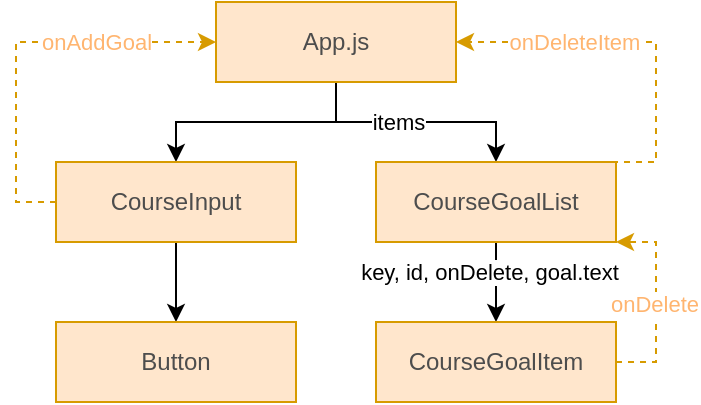 <mxfile version="14.9.8" type="github">
  <diagram id="C5RBs43oDa-KdzZeNtuy" name="Page-1">
    <mxGraphModel dx="531" dy="561" grid="1" gridSize="10" guides="1" tooltips="1" connect="1" arrows="1" fold="1" page="1" pageScale="1" pageWidth="827" pageHeight="1169" math="0" shadow="0">
      <root>
        <mxCell id="WIyWlLk6GJQsqaUBKTNV-0" />
        <mxCell id="WIyWlLk6GJQsqaUBKTNV-1" parent="WIyWlLk6GJQsqaUBKTNV-0" />
        <mxCell id="QseeHibgwzv1g3uFr56u-5" style="edgeStyle=orthogonalEdgeStyle;rounded=0;orthogonalLoop=1;jettySize=auto;html=1;exitX=0.5;exitY=1;exitDx=0;exitDy=0;entryX=0.5;entryY=0;entryDx=0;entryDy=0;" edge="1" parent="WIyWlLk6GJQsqaUBKTNV-1" source="QseeHibgwzv1g3uFr56u-0" target="QseeHibgwzv1g3uFr56u-1">
          <mxGeometry relative="1" as="geometry" />
        </mxCell>
        <mxCell id="QseeHibgwzv1g3uFr56u-6" style="edgeStyle=orthogonalEdgeStyle;rounded=0;orthogonalLoop=1;jettySize=auto;html=1;exitX=0.5;exitY=1;exitDx=0;exitDy=0;entryX=0.5;entryY=0;entryDx=0;entryDy=0;" edge="1" parent="WIyWlLk6GJQsqaUBKTNV-1" source="QseeHibgwzv1g3uFr56u-0" target="QseeHibgwzv1g3uFr56u-2">
          <mxGeometry relative="1" as="geometry" />
        </mxCell>
        <mxCell id="QseeHibgwzv1g3uFr56u-13" value="items" style="edgeLabel;html=1;align=center;verticalAlign=middle;resizable=0;points=[];" vertex="1" connectable="0" parent="QseeHibgwzv1g3uFr56u-6">
          <mxGeometry x="0.061" y="-2" relative="1" as="geometry">
            <mxPoint x="-13" y="-2" as="offset" />
          </mxGeometry>
        </mxCell>
        <mxCell id="QseeHibgwzv1g3uFr56u-0" value="App.js" style="rounded=0;whiteSpace=wrap;html=1;fillColor=#ffe6cc;strokeColor=#d79b00;fontColor=#4D4D4D;" vertex="1" parent="WIyWlLk6GJQsqaUBKTNV-1">
          <mxGeometry x="200" y="40" width="120" height="40" as="geometry" />
        </mxCell>
        <mxCell id="QseeHibgwzv1g3uFr56u-7" style="edgeStyle=orthogonalEdgeStyle;rounded=0;orthogonalLoop=1;jettySize=auto;html=1;exitX=0.5;exitY=1;exitDx=0;exitDy=0;" edge="1" parent="WIyWlLk6GJQsqaUBKTNV-1" source="QseeHibgwzv1g3uFr56u-1" target="QseeHibgwzv1g3uFr56u-3">
          <mxGeometry relative="1" as="geometry" />
        </mxCell>
        <mxCell id="QseeHibgwzv1g3uFr56u-9" style="edgeStyle=orthogonalEdgeStyle;rounded=0;orthogonalLoop=1;jettySize=auto;html=1;exitX=0;exitY=0.5;exitDx=0;exitDy=0;entryX=0;entryY=0.5;entryDx=0;entryDy=0;dashed=1;fillColor=#ffe6cc;strokeColor=#d79b00;" edge="1" parent="WIyWlLk6GJQsqaUBKTNV-1" source="QseeHibgwzv1g3uFr56u-1" target="QseeHibgwzv1g3uFr56u-0">
          <mxGeometry relative="1" as="geometry" />
        </mxCell>
        <mxCell id="QseeHibgwzv1g3uFr56u-10" value="onAddGoal" style="edgeLabel;html=1;align=center;verticalAlign=middle;resizable=0;points=[];fontColor=#FFB570;" vertex="1" connectable="0" parent="QseeHibgwzv1g3uFr56u-9">
          <mxGeometry x="0.19" y="-1" relative="1" as="geometry">
            <mxPoint x="21" y="-1" as="offset" />
          </mxGeometry>
        </mxCell>
        <mxCell id="QseeHibgwzv1g3uFr56u-1" value="CourseInput" style="rounded=0;whiteSpace=wrap;html=1;fillColor=#ffe6cc;strokeColor=#d79b00;fontColor=#4D4D4D;" vertex="1" parent="WIyWlLk6GJQsqaUBKTNV-1">
          <mxGeometry x="120" y="120" width="120" height="40" as="geometry" />
        </mxCell>
        <mxCell id="QseeHibgwzv1g3uFr56u-8" style="edgeStyle=orthogonalEdgeStyle;rounded=0;orthogonalLoop=1;jettySize=auto;html=1;exitX=0.5;exitY=1;exitDx=0;exitDy=0;" edge="1" parent="WIyWlLk6GJQsqaUBKTNV-1" source="QseeHibgwzv1g3uFr56u-2" target="QseeHibgwzv1g3uFr56u-4">
          <mxGeometry relative="1" as="geometry" />
        </mxCell>
        <mxCell id="QseeHibgwzv1g3uFr56u-14" value="key, id, onDelete, goal.text&amp;nbsp;" style="edgeLabel;html=1;align=center;verticalAlign=middle;resizable=0;points=[];" vertex="1" connectable="0" parent="QseeHibgwzv1g3uFr56u-8">
          <mxGeometry x="-0.283" y="-2" relative="1" as="geometry">
            <mxPoint as="offset" />
          </mxGeometry>
        </mxCell>
        <mxCell id="QseeHibgwzv1g3uFr56u-11" style="edgeStyle=orthogonalEdgeStyle;rounded=0;orthogonalLoop=1;jettySize=auto;html=1;exitX=1;exitY=0.5;exitDx=0;exitDy=0;entryX=1;entryY=0.5;entryDx=0;entryDy=0;dashed=1;fillColor=#ffe6cc;strokeColor=#d79b00;" edge="1" parent="WIyWlLk6GJQsqaUBKTNV-1" source="QseeHibgwzv1g3uFr56u-2" target="QseeHibgwzv1g3uFr56u-0">
          <mxGeometry relative="1" as="geometry">
            <Array as="points">
              <mxPoint x="400" y="120" />
              <mxPoint x="420" y="120" />
              <mxPoint x="420" y="60" />
            </Array>
          </mxGeometry>
        </mxCell>
        <mxCell id="QseeHibgwzv1g3uFr56u-12" value="onDeleteItem" style="edgeLabel;html=1;align=center;verticalAlign=middle;resizable=0;points=[];fontColor=#FFB570;" vertex="1" connectable="0" parent="QseeHibgwzv1g3uFr56u-11">
          <mxGeometry x="0.41" relative="1" as="geometry">
            <mxPoint as="offset" />
          </mxGeometry>
        </mxCell>
        <mxCell id="QseeHibgwzv1g3uFr56u-2" value="CourseGoalList" style="rounded=0;whiteSpace=wrap;html=1;fillColor=#ffe6cc;strokeColor=#d79b00;fontColor=#4D4D4D;" vertex="1" parent="WIyWlLk6GJQsqaUBKTNV-1">
          <mxGeometry x="280" y="120" width="120" height="40" as="geometry" />
        </mxCell>
        <mxCell id="QseeHibgwzv1g3uFr56u-3" value="Button" style="rounded=0;whiteSpace=wrap;html=1;fillColor=#ffe6cc;strokeColor=#d79b00;fontColor=#4D4D4D;" vertex="1" parent="WIyWlLk6GJQsqaUBKTNV-1">
          <mxGeometry x="120" y="200" width="120" height="40" as="geometry" />
        </mxCell>
        <mxCell id="QseeHibgwzv1g3uFr56u-15" style="edgeStyle=orthogonalEdgeStyle;rounded=0;orthogonalLoop=1;jettySize=auto;html=1;exitX=1;exitY=0.5;exitDx=0;exitDy=0;entryX=1;entryY=1;entryDx=0;entryDy=0;dashed=1;fillColor=#ffe6cc;strokeColor=#d79b00;" edge="1" parent="WIyWlLk6GJQsqaUBKTNV-1" source="QseeHibgwzv1g3uFr56u-4" target="QseeHibgwzv1g3uFr56u-2">
          <mxGeometry relative="1" as="geometry">
            <Array as="points">
              <mxPoint x="420" y="220" />
              <mxPoint x="420" y="160" />
            </Array>
          </mxGeometry>
        </mxCell>
        <mxCell id="QseeHibgwzv1g3uFr56u-16" value="onDelete" style="edgeLabel;html=1;align=center;verticalAlign=middle;resizable=0;points=[];fontColor=#FFB570;" vertex="1" connectable="0" parent="QseeHibgwzv1g3uFr56u-15">
          <mxGeometry x="0.047" y="1" relative="1" as="geometry">
            <mxPoint y="3" as="offset" />
          </mxGeometry>
        </mxCell>
        <mxCell id="QseeHibgwzv1g3uFr56u-4" value="CourseGoalItem" style="rounded=0;whiteSpace=wrap;html=1;fillColor=#ffe6cc;strokeColor=#d79b00;fontColor=#4D4D4D;" vertex="1" parent="WIyWlLk6GJQsqaUBKTNV-1">
          <mxGeometry x="280" y="200" width="120" height="40" as="geometry" />
        </mxCell>
      </root>
    </mxGraphModel>
  </diagram>
</mxfile>
